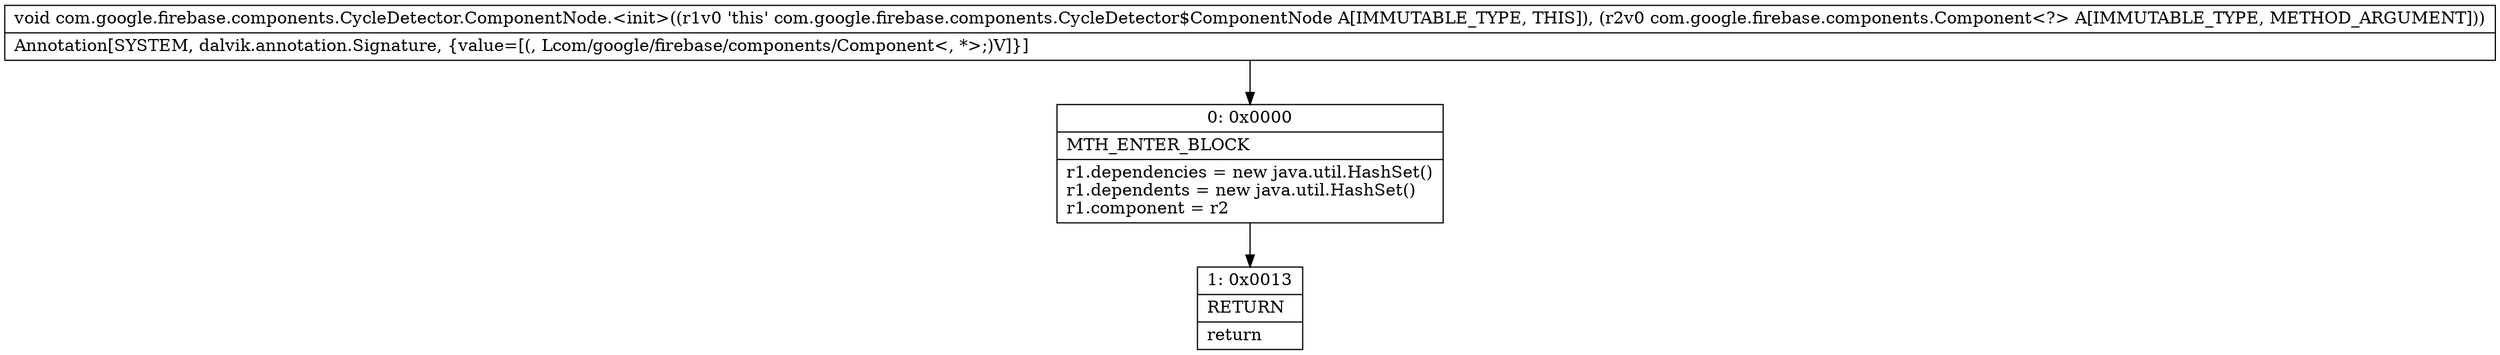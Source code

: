 digraph "CFG forcom.google.firebase.components.CycleDetector.ComponentNode.\<init\>(Lcom\/google\/firebase\/components\/Component;)V" {
Node_0 [shape=record,label="{0\:\ 0x0000|MTH_ENTER_BLOCK\l|r1.dependencies = new java.util.HashSet()\lr1.dependents = new java.util.HashSet()\lr1.component = r2\l}"];
Node_1 [shape=record,label="{1\:\ 0x0013|RETURN\l|return\l}"];
MethodNode[shape=record,label="{void com.google.firebase.components.CycleDetector.ComponentNode.\<init\>((r1v0 'this' com.google.firebase.components.CycleDetector$ComponentNode A[IMMUTABLE_TYPE, THIS]), (r2v0 com.google.firebase.components.Component\<?\> A[IMMUTABLE_TYPE, METHOD_ARGUMENT]))  | Annotation[SYSTEM, dalvik.annotation.Signature, \{value=[(, Lcom\/google\/firebase\/components\/Component\<, *\>;)V]\}]\l}"];
MethodNode -> Node_0;
Node_0 -> Node_1;
}

